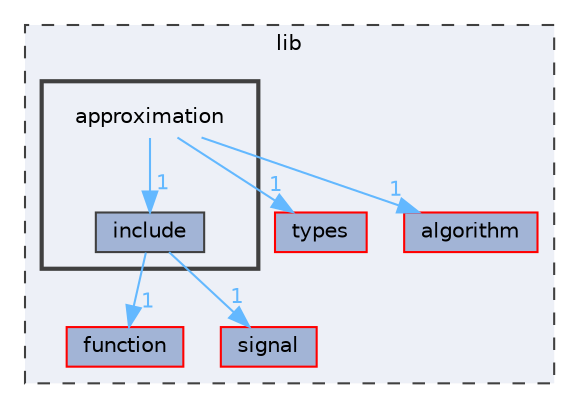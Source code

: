 digraph "lib/approximation"
{
 // LATEX_PDF_SIZE
  bgcolor="transparent";
  edge [fontname=Helvetica,fontsize=10,labelfontname=Helvetica,labelfontsize=10];
  node [fontname=Helvetica,fontsize=10,shape=box,height=0.2,width=0.4];
  compound=true
  subgraph clusterdir_97aefd0d527b934f1d99a682da8fe6a9 {
    graph [ bgcolor="#edf0f7", pencolor="grey25", label="lib", fontname=Helvetica,fontsize=10 style="filled,dashed", URL="dir_97aefd0d527b934f1d99a682da8fe6a9.html",tooltip=""]
  dir_560694f03ee5bf1136d79e4f1ca1ca37 [label="types", fillcolor="#a2b4d6", color="red", style="filled", URL="dir_560694f03ee5bf1136d79e4f1ca1ca37.html",tooltip=""];
  dir_f5dd86dbd9583e7b6fc3983d3949da68 [label="algorithm", fillcolor="#a2b4d6", color="red", style="filled", URL="dir_f5dd86dbd9583e7b6fc3983d3949da68.html",tooltip=""];
  dir_3b39e246e957d89ef5380b11409e8380 [label="function", fillcolor="#a2b4d6", color="red", style="filled", URL="dir_3b39e246e957d89ef5380b11409e8380.html",tooltip=""];
  dir_85595cb542db97c92303133db6d9ba0a [label="signal", fillcolor="#a2b4d6", color="red", style="filled", URL="dir_85595cb542db97c92303133db6d9ba0a.html",tooltip=""];
  subgraph clusterdir_f4f6abf580949af0987efb2b5288cd6d {
    graph [ bgcolor="#edf0f7", pencolor="grey25", label="", fontname=Helvetica,fontsize=10 style="filled,bold", URL="dir_f4f6abf580949af0987efb2b5288cd6d.html",tooltip=""]
    dir_f4f6abf580949af0987efb2b5288cd6d [shape=plaintext, label="approximation"];
  dir_8c415c826d28bb00437242f6e774f67f [label="include", fillcolor="#a2b4d6", color="grey25", style="filled", URL="dir_8c415c826d28bb00437242f6e774f67f.html",tooltip=""];
  }
  }
  dir_f4f6abf580949af0987efb2b5288cd6d->dir_560694f03ee5bf1136d79e4f1ca1ca37 [headlabel="1", labeldistance=1.5 headhref="dir_000002_000028.html" color="steelblue1" fontcolor="steelblue1"];
  dir_f4f6abf580949af0987efb2b5288cd6d->dir_8c415c826d28bb00437242f6e774f67f [headlabel="1", labeldistance=1.5 headhref="dir_000002_000016.html" color="steelblue1" fontcolor="steelblue1"];
  dir_f4f6abf580949af0987efb2b5288cd6d->dir_f5dd86dbd9583e7b6fc3983d3949da68 [headlabel="1", labeldistance=1.5 headhref="dir_000002_000000.html" color="steelblue1" fontcolor="steelblue1"];
  dir_8c415c826d28bb00437242f6e774f67f->dir_3b39e246e957d89ef5380b11409e8380 [headlabel="1", labeldistance=1.5 headhref="dir_000016_000011.html" color="steelblue1" fontcolor="steelblue1"];
  dir_8c415c826d28bb00437242f6e774f67f->dir_85595cb542db97c92303133db6d9ba0a [headlabel="1", labeldistance=1.5 headhref="dir_000016_000025.html" color="steelblue1" fontcolor="steelblue1"];
}
